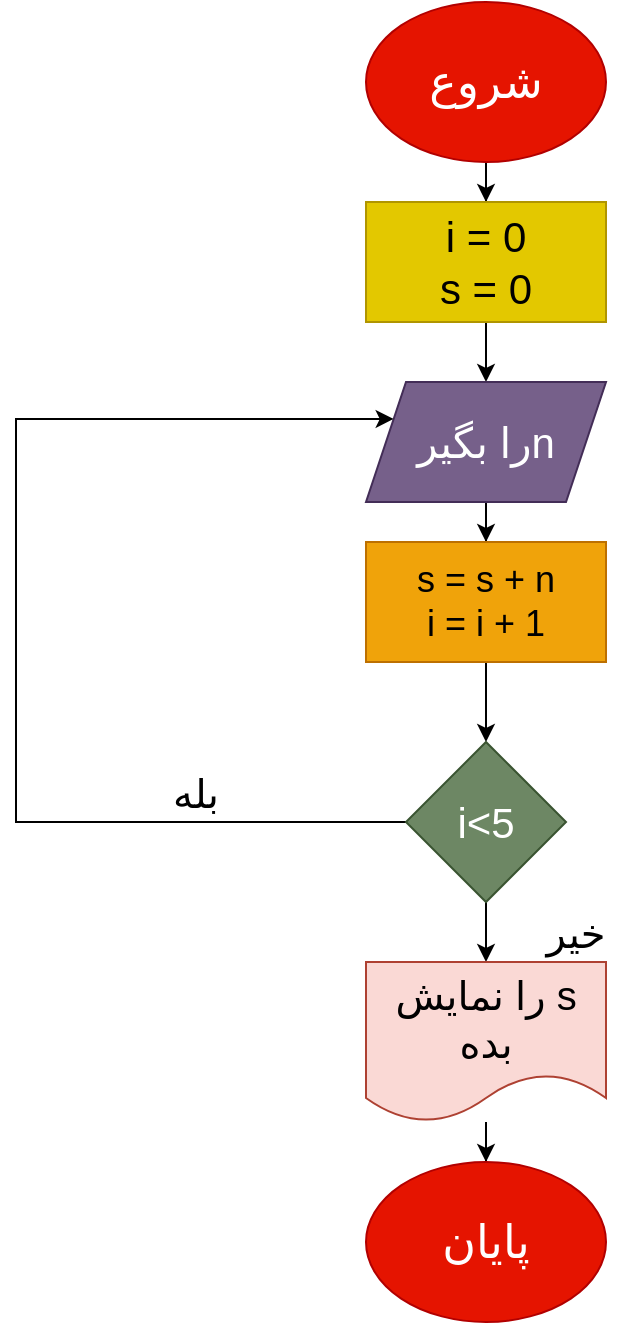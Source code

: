 <mxfile version="21.2.7" type="device">
  <diagram name="Page-1" id="YXWqlSNjfsJIbfMtkTd4">
    <mxGraphModel dx="1050" dy="573" grid="1" gridSize="10" guides="1" tooltips="1" connect="1" arrows="1" fold="1" page="1" pageScale="1" pageWidth="850" pageHeight="1100" math="0" shadow="0">
      <root>
        <mxCell id="0" />
        <mxCell id="1" parent="0" />
        <mxCell id="Fe9dGYKsY6eeyEz0CZ78-3" value="" style="edgeStyle=orthogonalEdgeStyle;rounded=0;orthogonalLoop=1;jettySize=auto;html=1;" edge="1" parent="1" source="Fe9dGYKsY6eeyEz0CZ78-1" target="Fe9dGYKsY6eeyEz0CZ78-2">
          <mxGeometry relative="1" as="geometry" />
        </mxCell>
        <mxCell id="Fe9dGYKsY6eeyEz0CZ78-1" value="&lt;font style=&quot;font-size: 23px;&quot;&gt;شروع&lt;/font&gt;" style="ellipse;whiteSpace=wrap;html=1;fillColor=#e51400;fontColor=#ffffff;strokeColor=#B20000;" vertex="1" parent="1">
          <mxGeometry x="365" y="10" width="120" height="80" as="geometry" />
        </mxCell>
        <mxCell id="Fe9dGYKsY6eeyEz0CZ78-5" value="" style="edgeStyle=orthogonalEdgeStyle;rounded=0;orthogonalLoop=1;jettySize=auto;html=1;" edge="1" parent="1" source="Fe9dGYKsY6eeyEz0CZ78-2" target="Fe9dGYKsY6eeyEz0CZ78-4">
          <mxGeometry relative="1" as="geometry" />
        </mxCell>
        <mxCell id="Fe9dGYKsY6eeyEz0CZ78-2" value="&lt;font style=&quot;font-size: 21px;&quot;&gt;i = 0&lt;br&gt;s = 0&lt;/font&gt;" style="rounded=0;whiteSpace=wrap;html=1;fillColor=#e3c800;fontColor=#000000;strokeColor=#B09500;" vertex="1" parent="1">
          <mxGeometry x="365" y="110" width="120" height="60" as="geometry" />
        </mxCell>
        <mxCell id="Fe9dGYKsY6eeyEz0CZ78-7" value="" style="edgeStyle=orthogonalEdgeStyle;rounded=0;orthogonalLoop=1;jettySize=auto;html=1;" edge="1" parent="1" source="Fe9dGYKsY6eeyEz0CZ78-4" target="Fe9dGYKsY6eeyEz0CZ78-6">
          <mxGeometry relative="1" as="geometry" />
        </mxCell>
        <mxCell id="Fe9dGYKsY6eeyEz0CZ78-4" value="&lt;div style=&quot;direction: rtl;&quot;&gt;&lt;span style=&quot;background-color: initial;&quot;&gt;&lt;font style=&quot;font-size: 21px;&quot;&gt;nرا بگیر&lt;/font&gt;&lt;/span&gt;&lt;/div&gt;" style="shape=parallelogram;perimeter=parallelogramPerimeter;whiteSpace=wrap;html=1;fixedSize=1;fillColor=#76608a;fontColor=#ffffff;strokeColor=#432D57;" vertex="1" parent="1">
          <mxGeometry x="365" y="200" width="120" height="60" as="geometry" />
        </mxCell>
        <mxCell id="Fe9dGYKsY6eeyEz0CZ78-10" value="" style="edgeStyle=orthogonalEdgeStyle;rounded=0;orthogonalLoop=1;jettySize=auto;html=1;" edge="1" parent="1" source="Fe9dGYKsY6eeyEz0CZ78-6" target="Fe9dGYKsY6eeyEz0CZ78-8">
          <mxGeometry relative="1" as="geometry" />
        </mxCell>
        <mxCell id="Fe9dGYKsY6eeyEz0CZ78-6" value="&lt;font style=&quot;font-size: 18px;&quot;&gt;s = s + n&lt;br&gt;i = i + 1&lt;/font&gt;" style="rounded=0;whiteSpace=wrap;html=1;fillColor=#f0a30a;fontColor=#000000;strokeColor=#BD7000;" vertex="1" parent="1">
          <mxGeometry x="365" y="280" width="120" height="60" as="geometry" />
        </mxCell>
        <mxCell id="Fe9dGYKsY6eeyEz0CZ78-9" style="edgeStyle=orthogonalEdgeStyle;rounded=0;orthogonalLoop=1;jettySize=auto;html=1;entryX=0;entryY=0.25;entryDx=0;entryDy=0;" edge="1" parent="1" source="Fe9dGYKsY6eeyEz0CZ78-8" target="Fe9dGYKsY6eeyEz0CZ78-4">
          <mxGeometry relative="1" as="geometry">
            <Array as="points">
              <mxPoint x="190" y="420" />
              <mxPoint x="190" y="219" />
            </Array>
          </mxGeometry>
        </mxCell>
        <mxCell id="Fe9dGYKsY6eeyEz0CZ78-12" value="" style="edgeStyle=orthogonalEdgeStyle;rounded=0;orthogonalLoop=1;jettySize=auto;html=1;" edge="1" parent="1" source="Fe9dGYKsY6eeyEz0CZ78-8" target="Fe9dGYKsY6eeyEz0CZ78-11">
          <mxGeometry relative="1" as="geometry" />
        </mxCell>
        <mxCell id="Fe9dGYKsY6eeyEz0CZ78-8" value="&lt;font style=&quot;font-size: 21px;&quot;&gt;i&amp;lt;5&lt;/font&gt;" style="rhombus;whiteSpace=wrap;html=1;fillColor=#6d8764;fontColor=#ffffff;strokeColor=#3A5431;" vertex="1" parent="1">
          <mxGeometry x="385" y="380" width="80" height="80" as="geometry" />
        </mxCell>
        <mxCell id="Fe9dGYKsY6eeyEz0CZ78-16" value="" style="edgeStyle=orthogonalEdgeStyle;rounded=0;orthogonalLoop=1;jettySize=auto;html=1;" edge="1" parent="1" source="Fe9dGYKsY6eeyEz0CZ78-11" target="Fe9dGYKsY6eeyEz0CZ78-15">
          <mxGeometry relative="1" as="geometry" />
        </mxCell>
        <mxCell id="Fe9dGYKsY6eeyEz0CZ78-11" value="&lt;div style=&quot;direction: rtl;&quot;&gt;&lt;span style=&quot;background-color: initial;&quot;&gt;&lt;font style=&quot;font-size: 20px;&quot;&gt;s را نمایش بده&lt;/font&gt;&lt;/span&gt;&lt;/div&gt;" style="shape=document;whiteSpace=wrap;html=1;boundedLbl=1;fillColor=#fad9d5;strokeColor=#ae4132;" vertex="1" parent="1">
          <mxGeometry x="365" y="490" width="120" height="80" as="geometry" />
        </mxCell>
        <mxCell id="Fe9dGYKsY6eeyEz0CZ78-13" value="&lt;font style=&quot;font-size: 20px;&quot;&gt;بله&lt;/font&gt;" style="text;html=1;strokeColor=none;fillColor=none;align=center;verticalAlign=middle;whiteSpace=wrap;rounded=0;" vertex="1" parent="1">
          <mxGeometry x="250" y="390" width="60" height="30" as="geometry" />
        </mxCell>
        <mxCell id="Fe9dGYKsY6eeyEz0CZ78-14" value="&lt;font style=&quot;font-size: 20px;&quot;&gt;خیر&lt;/font&gt;" style="text;html=1;strokeColor=none;fillColor=none;align=center;verticalAlign=middle;whiteSpace=wrap;rounded=0;" vertex="1" parent="1">
          <mxGeometry x="440" y="460" width="60" height="30" as="geometry" />
        </mxCell>
        <mxCell id="Fe9dGYKsY6eeyEz0CZ78-15" value="&lt;font style=&quot;font-size: 23px;&quot;&gt;پایان&lt;/font&gt;" style="ellipse;whiteSpace=wrap;html=1;fillColor=#e51400;fontColor=#ffffff;strokeColor=#B20000;" vertex="1" parent="1">
          <mxGeometry x="365" y="590" width="120" height="80" as="geometry" />
        </mxCell>
      </root>
    </mxGraphModel>
  </diagram>
</mxfile>

